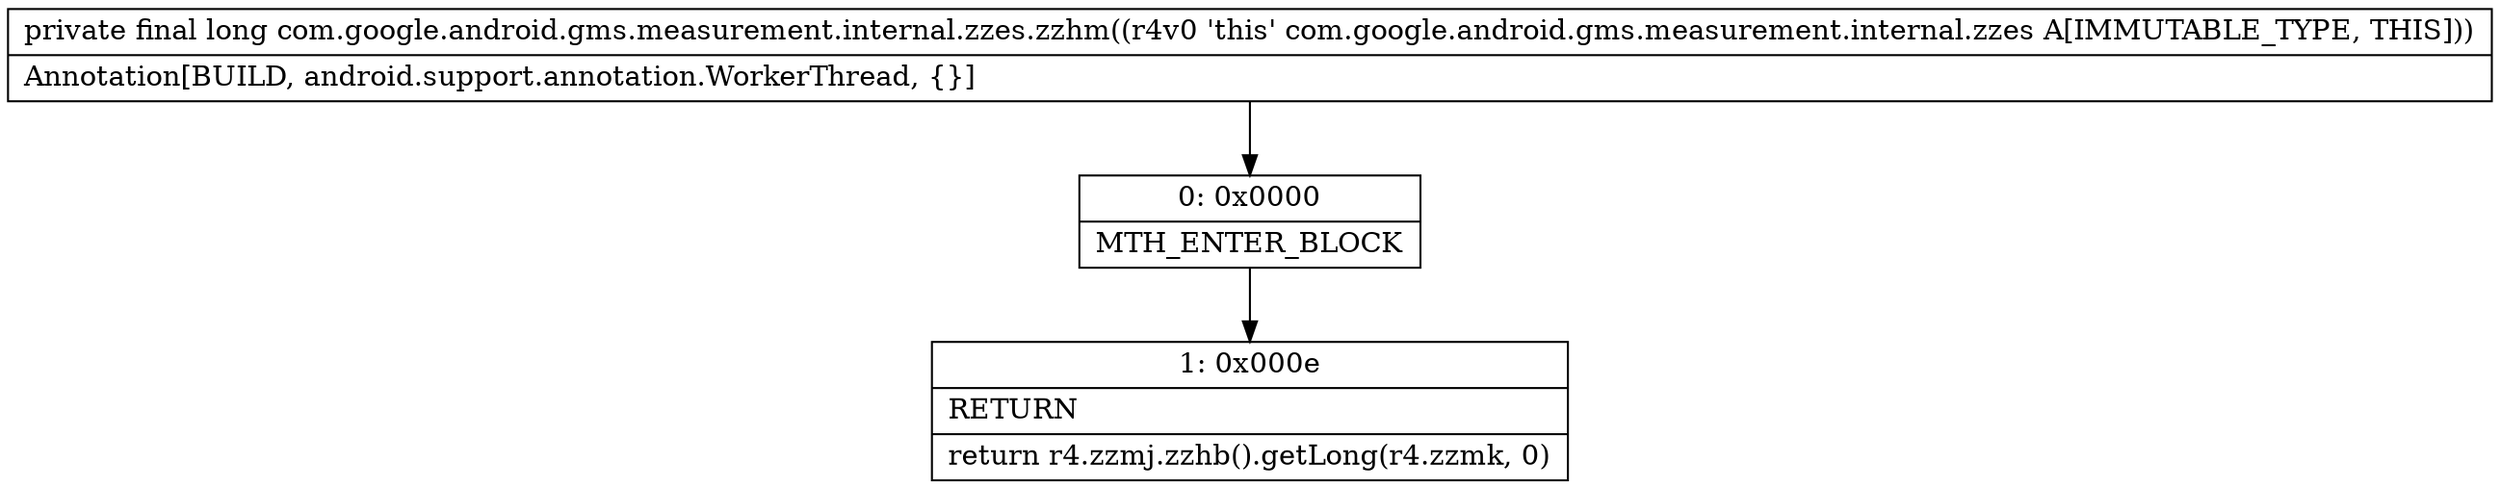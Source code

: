 digraph "CFG forcom.google.android.gms.measurement.internal.zzes.zzhm()J" {
Node_0 [shape=record,label="{0\:\ 0x0000|MTH_ENTER_BLOCK\l}"];
Node_1 [shape=record,label="{1\:\ 0x000e|RETURN\l|return r4.zzmj.zzhb().getLong(r4.zzmk, 0)\l}"];
MethodNode[shape=record,label="{private final long com.google.android.gms.measurement.internal.zzes.zzhm((r4v0 'this' com.google.android.gms.measurement.internal.zzes A[IMMUTABLE_TYPE, THIS]))  | Annotation[BUILD, android.support.annotation.WorkerThread, \{\}]\l}"];
MethodNode -> Node_0;
Node_0 -> Node_1;
}


